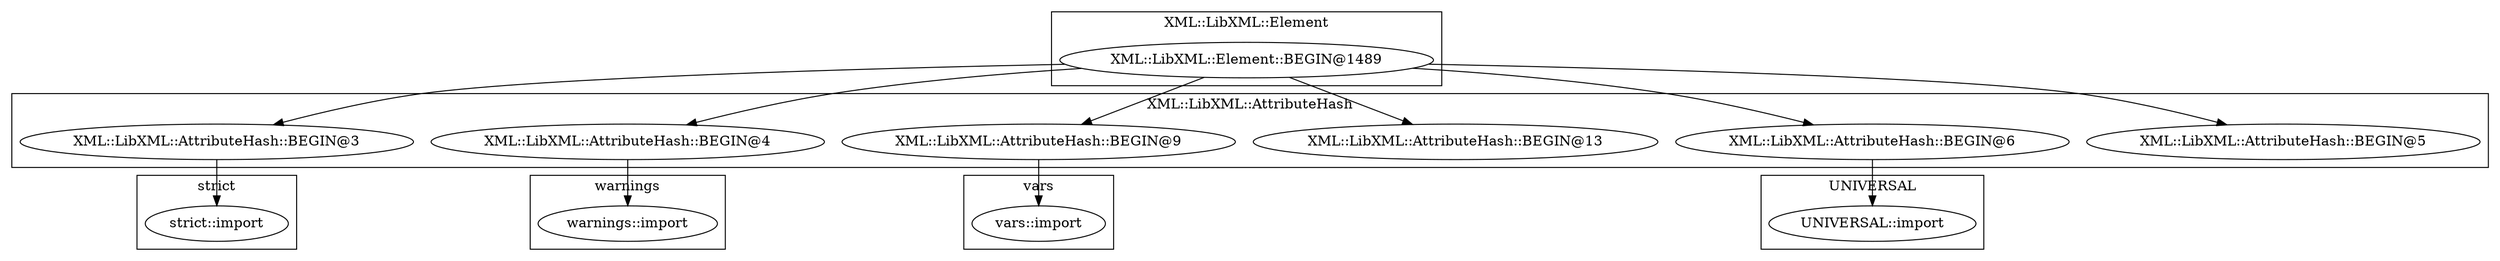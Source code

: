 digraph {
graph [overlap=false]
subgraph cluster_UNIVERSAL {
	label="UNIVERSAL";
	"UNIVERSAL::import";
}
subgraph cluster_warnings {
	label="warnings";
	"warnings::import";
}
subgraph cluster_XML_LibXML_Element {
	label="XML::LibXML::Element";
	"XML::LibXML::Element::BEGIN@1489";
}
subgraph cluster_XML_LibXML_AttributeHash {
	label="XML::LibXML::AttributeHash";
	"XML::LibXML::AttributeHash::BEGIN@5";
	"XML::LibXML::AttributeHash::BEGIN@3";
	"XML::LibXML::AttributeHash::BEGIN@13";
	"XML::LibXML::AttributeHash::BEGIN@4";
	"XML::LibXML::AttributeHash::BEGIN@9";
	"XML::LibXML::AttributeHash::BEGIN@6";
}
subgraph cluster_vars {
	label="vars";
	"vars::import";
}
subgraph cluster_strict {
	label="strict";
	"strict::import";
}
"XML::LibXML::AttributeHash::BEGIN@6" -> "UNIVERSAL::import";
"XML::LibXML::Element::BEGIN@1489" -> "XML::LibXML::AttributeHash::BEGIN@4";
"XML::LibXML::AttributeHash::BEGIN@3" -> "strict::import";
"XML::LibXML::Element::BEGIN@1489" -> "XML::LibXML::AttributeHash::BEGIN@13";
"XML::LibXML::Element::BEGIN@1489" -> "XML::LibXML::AttributeHash::BEGIN@6";
"XML::LibXML::Element::BEGIN@1489" -> "XML::LibXML::AttributeHash::BEGIN@5";
"XML::LibXML::AttributeHash::BEGIN@4" -> "warnings::import";
"XML::LibXML::AttributeHash::BEGIN@9" -> "vars::import";
"XML::LibXML::Element::BEGIN@1489" -> "XML::LibXML::AttributeHash::BEGIN@9";
"XML::LibXML::Element::BEGIN@1489" -> "XML::LibXML::AttributeHash::BEGIN@3";
}

